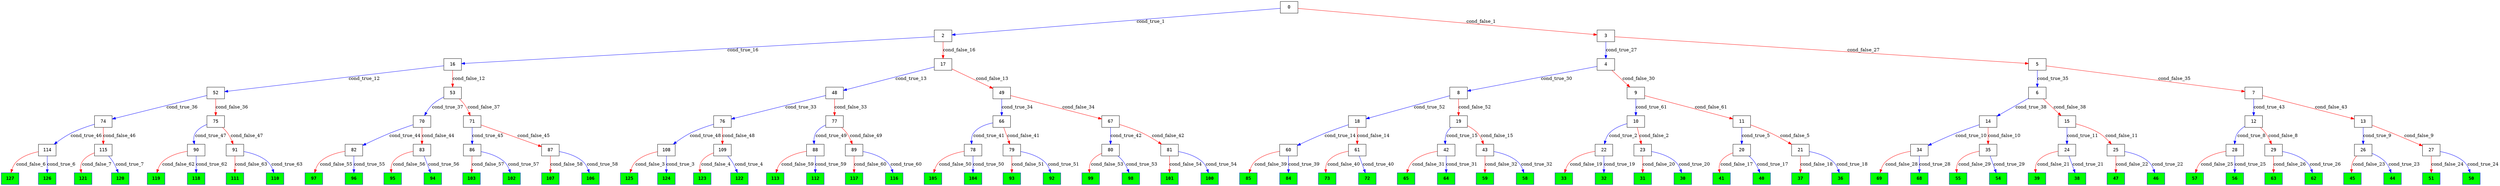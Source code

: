 digraph ExecutionTree {
	node [color=black fontname=Courier height=.5 shape=record]
	99 [color=blue, fillcolor=green, style=filled, fontcolor=black, fontname="Courier-Bold"]
	98 [color=blue, fillcolor=green, style=filled, fontcolor=black, fontname="Courier-Bold"]
	97 [color=blue, fillcolor=green, style=filled, fontcolor=black, fontname="Courier-Bold"]
	96 [color=blue, fillcolor=green, style=filled, fontcolor=black, fontname="Courier-Bold"]
	95 [color=blue, fillcolor=green, style=filled, fontcolor=black, fontname="Courier-Bold"]
	94 [color=blue, fillcolor=green, style=filled, fontcolor=black, fontname="Courier-Bold"]
	93 [color=blue, fillcolor=green, style=filled, fontcolor=black, fontname="Courier-Bold"]
	92 [color=blue, fillcolor=green, style=filled, fontcolor=black, fontname="Courier-Bold"]
	85 [color=blue, fillcolor=green, style=filled, fontcolor=black, fontname="Courier-Bold"]
	84 [color=blue, fillcolor=green, style=filled, fontcolor=black, fontname="Courier-Bold"]
	73 [color=blue, fillcolor=green, style=filled, fontcolor=black, fontname="Courier-Bold"]
	72 [color=blue, fillcolor=green, style=filled, fontcolor=black, fontname="Courier-Bold"]
	69 [color=blue, fillcolor=green, style=filled, fontcolor=black, fontname="Courier-Bold"]
	68 [color=blue, fillcolor=green, style=filled, fontcolor=black, fontname="Courier-Bold"]
	65 [color=blue, fillcolor=green, style=filled, fontcolor=black, fontname="Courier-Bold"]
	64 [color=blue, fillcolor=green, style=filled, fontcolor=black, fontname="Courier-Bold"]
	63 [color=blue, fillcolor=green, style=filled, fontcolor=black, fontname="Courier-Bold"]
	62 [color=blue, fillcolor=green, style=filled, fontcolor=black, fontname="Courier-Bold"]
	59 [color=blue, fillcolor=green, style=filled, fontcolor=black, fontname="Courier-Bold"]
	58 [color=blue, fillcolor=green, style=filled, fontcolor=black, fontname="Courier-Bold"]
	57 [color=blue, fillcolor=green, style=filled, fontcolor=black, fontname="Courier-Bold"]
	56 [color=blue, fillcolor=green, style=filled, fontcolor=black, fontname="Courier-Bold"]
	55 [color=blue, fillcolor=green, style=filled, fontcolor=black, fontname="Courier-Bold"]
	54 [color=blue, fillcolor=green, style=filled, fontcolor=black, fontname="Courier-Bold"]
	51 [color=blue, fillcolor=green, style=filled, fontcolor=black, fontname="Courier-Bold"]
	50 [color=blue, fillcolor=green, style=filled, fontcolor=black, fontname="Courier-Bold"]
	47 [color=blue, fillcolor=green, style=filled, fontcolor=black, fontname="Courier-Bold"]
	46 [color=blue, fillcolor=green, style=filled, fontcolor=black, fontname="Courier-Bold"]
	45 [color=blue, fillcolor=green, style=filled, fontcolor=black, fontname="Courier-Bold"]
	44 [color=blue, fillcolor=green, style=filled, fontcolor=black, fontname="Courier-Bold"]
	41 [color=blue, fillcolor=green, style=filled, fontcolor=black, fontname="Courier-Bold"]
	40 [color=blue, fillcolor=green, style=filled, fontcolor=black, fontname="Courier-Bold"]
	39 [color=blue, fillcolor=green, style=filled, fontcolor=black, fontname="Courier-Bold"]
	38 [color=blue, fillcolor=green, style=filled, fontcolor=black, fontname="Courier-Bold"]
	37 [color=blue, fillcolor=green, style=filled, fontcolor=black, fontname="Courier-Bold"]
	36 [color=blue, fillcolor=green, style=filled, fontcolor=black, fontname="Courier-Bold"]
	33 [color=blue, fillcolor=green, style=filled, fontcolor=black, fontname="Courier-Bold"]
	32 [color=blue, fillcolor=green, style=filled, fontcolor=black, fontname="Courier-Bold"]
	31 [color=blue, fillcolor=green, style=filled, fontcolor=black, fontname="Courier-Bold"]
	30 [color=blue, fillcolor=green, style=filled, fontcolor=black, fontname="Courier-Bold"]
	127 [color=blue, fillcolor=green, style=filled, fontcolor=black, fontname="Courier-Bold"]
	126 [color=blue, fillcolor=green, style=filled, fontcolor=black, fontname="Courier-Bold"]
	125 [color=blue, fillcolor=green, style=filled, fontcolor=black, fontname="Courier-Bold"]
	124 [color=blue, fillcolor=green, style=filled, fontcolor=black, fontname="Courier-Bold"]
	123 [color=blue, fillcolor=green, style=filled, fontcolor=black, fontname="Courier-Bold"]
	122 [color=blue, fillcolor=green, style=filled, fontcolor=black, fontname="Courier-Bold"]
	121 [color=blue, fillcolor=green, style=filled, fontcolor=black, fontname="Courier-Bold"]
	120 [color=blue, fillcolor=green, style=filled, fontcolor=black, fontname="Courier-Bold"]
	119 [color=blue, fillcolor=green, style=filled, fontcolor=black, fontname="Courier-Bold"]
	118 [color=blue, fillcolor=green, style=filled, fontcolor=black, fontname="Courier-Bold"]
	117 [color=blue, fillcolor=green, style=filled, fontcolor=black, fontname="Courier-Bold"]
	116 [color=blue, fillcolor=green, style=filled, fontcolor=black, fontname="Courier-Bold"]
	113 [color=blue, fillcolor=green, style=filled, fontcolor=black, fontname="Courier-Bold"]
	112 [color=blue, fillcolor=green, style=filled, fontcolor=black, fontname="Courier-Bold"]
	111 [color=blue, fillcolor=green, style=filled, fontcolor=black, fontname="Courier-Bold"]
	110 [color=blue, fillcolor=green, style=filled, fontcolor=black, fontname="Courier-Bold"]
	107 [color=blue, fillcolor=green, style=filled, fontcolor=black, fontname="Courier-Bold"]
	106 [color=blue, fillcolor=green, style=filled, fontcolor=black, fontname="Courier-Bold"]
	105 [color=blue, fillcolor=green, style=filled, fontcolor=black, fontname="Courier-Bold"]
	104 [color=blue, fillcolor=green, style=filled, fontcolor=black, fontname="Courier-Bold"]
	103 [color=blue, fillcolor=green, style=filled, fontcolor=black, fontname="Courier-Bold"]
	102 [color=blue, fillcolor=green, style=filled, fontcolor=black, fontname="Courier-Bold"]
	101 [color=blue, fillcolor=green, style=filled, fontcolor=black, fontname="Courier-Bold"]
	100 [color=blue, fillcolor=green, style=filled, fontcolor=black, fontname="Courier-Bold"]
	0 -> 2 [label=cond_true_1 color=blue]
	0 -> 3 [label=cond_false_1 color=red]
	2 -> 16 [label=cond_true_16 color=blue]
	2 -> 17 [label=cond_false_16 color=red]
	3 -> 4 [label=cond_true_27 color=blue]
	3 -> 5 [label=cond_false_27 color=red]
	10 -> 22 [label=cond_true_2 color=blue]
	10 -> 23 [label=cond_false_2 color=red]
	22 -> 32 [label=cond_true_19 color=blue]
	22 -> 33 [label=cond_false_19 color=red]
	23 -> 30 [label=cond_true_20 color=blue]
	23 -> 31 [label=cond_false_20 color=red]
	108 -> 124 [label=cond_true_3 color=blue]
	108 -> 125 [label=cond_false_3 color=red]
	109 -> 122 [label=cond_true_4 color=blue]
	109 -> 123 [label=cond_false_4 color=red]
	11 -> 20 [label=cond_true_5 color=blue]
	11 -> 21 [label=cond_false_5 color=red]
	20 -> 40 [label=cond_true_17 color=blue]
	20 -> 41 [label=cond_false_17 color=red]
	21 -> 36 [label=cond_true_18 color=blue]
	21 -> 37 [label=cond_false_18 color=red]
	114 -> 126 [label=cond_true_6 color=blue]
	114 -> 127 [label=cond_false_6 color=red]
	115 -> 120 [label=cond_true_7 color=blue]
	115 -> 121 [label=cond_false_7 color=red]
	12 -> 28 [label=cond_true_8 color=blue]
	12 -> 29 [label=cond_false_8 color=red]
	28 -> 56 [label=cond_true_25 color=blue]
	28 -> 57 [label=cond_false_25 color=red]
	29 -> 62 [label=cond_true_26 color=blue]
	29 -> 63 [label=cond_false_26 color=red]
	13 -> 26 [label=cond_true_9 color=blue]
	13 -> 27 [label=cond_false_9 color=red]
	26 -> 44 [label=cond_true_23 color=blue]
	26 -> 45 [label=cond_false_23 color=red]
	27 -> 50 [label=cond_true_24 color=blue]
	27 -> 51 [label=cond_false_24 color=red]
	14 -> 34 [label=cond_true_10 color=blue]
	14 -> 35 [label=cond_false_10 color=red]
	34 -> 68 [label=cond_true_28 color=blue]
	34 -> 69 [label=cond_false_28 color=red]
	35 -> 54 [label=cond_true_29 color=blue]
	35 -> 55 [label=cond_false_29 color=red]
	15 -> 24 [label=cond_true_11 color=blue]
	15 -> 25 [label=cond_false_11 color=red]
	24 -> 38 [label=cond_true_21 color=blue]
	24 -> 39 [label=cond_false_21 color=red]
	25 -> 46 [label=cond_true_22 color=blue]
	25 -> 47 [label=cond_false_22 color=red]
	16 -> 52 [label=cond_true_12 color=blue]
	16 -> 53 [label=cond_false_12 color=red]
	52 -> 74 [label=cond_true_36 color=blue]
	52 -> 75 [label=cond_false_36 color=red]
	53 -> 70 [label=cond_true_37 color=blue]
	53 -> 71 [label=cond_false_37 color=red]
	17 -> 48 [label=cond_true_13 color=blue]
	17 -> 49 [label=cond_false_13 color=red]
	48 -> 76 [label=cond_true_33 color=blue]
	48 -> 77 [label=cond_false_33 color=red]
	49 -> 66 [label=cond_true_34 color=blue]
	49 -> 67 [label=cond_false_34 color=red]
	18 -> 60 [label=cond_true_14 color=blue]
	18 -> 61 [label=cond_false_14 color=red]
	60 -> 84 [label=cond_true_39 color=blue]
	60 -> 85 [label=cond_false_39 color=red]
	61 -> 72 [label=cond_true_40 color=blue]
	61 -> 73 [label=cond_false_40 color=red]
	19 -> 42 [label=cond_true_15 color=blue]
	19 -> 43 [label=cond_false_15 color=red]
	42 -> 64 [label=cond_true_31 color=blue]
	42 -> 65 [label=cond_false_31 color=red]
	43 -> 58 [label=cond_true_32 color=blue]
	43 -> 59 [label=cond_false_32 color=red]
	4 -> 8 [label=cond_true_30 color=blue]
	4 -> 9 [label=cond_false_30 color=red]
	5 -> 6 [label=cond_true_35 color=blue]
	5 -> 7 [label=cond_false_35 color=red]
	8 -> 18 [label=cond_true_52 color=blue]
	8 -> 19 [label=cond_false_52 color=red]
	9 -> 10 [label=cond_true_61 color=blue]
	9 -> 11 [label=cond_false_61 color=red]
	76 -> 108 [label=cond_true_48 color=blue]
	76 -> 109 [label=cond_false_48 color=red]
	77 -> 88 [label=cond_true_49 color=blue]
	77 -> 89 [label=cond_false_49 color=red]
	66 -> 78 [label=cond_true_41 color=blue]
	66 -> 79 [label=cond_false_41 color=red]
	67 -> 80 [label=cond_true_42 color=blue]
	67 -> 81 [label=cond_false_42 color=red]
	6 -> 14 [label=cond_true_38 color=blue]
	6 -> 15 [label=cond_false_38 color=red]
	7 -> 12 [label=cond_true_43 color=blue]
	7 -> 13 [label=cond_false_43 color=red]
	74 -> 114 [label=cond_true_46 color=blue]
	74 -> 115 [label=cond_false_46 color=red]
	75 -> 90 [label=cond_true_47 color=blue]
	75 -> 91 [label=cond_false_47 color=red]
	70 -> 82 [label=cond_true_44 color=blue]
	70 -> 83 [label=cond_false_44 color=red]
	71 -> 86 [label=cond_true_45 color=blue]
	71 -> 87 [label=cond_false_45 color=red]
	78 -> 104 [label=cond_true_50 color=blue]
	78 -> 105 [label=cond_false_50 color=red]
	79 -> 92 [label=cond_true_51 color=blue]
	79 -> 93 [label=cond_false_51 color=red]
	80 -> 98 [label=cond_true_53 color=blue]
	80 -> 99 [label=cond_false_53 color=red]
	81 -> 100 [label=cond_true_54 color=blue]
	81 -> 101 [label=cond_false_54 color=red]
	82 -> 96 [label=cond_true_55 color=blue]
	82 -> 97 [label=cond_false_55 color=red]
	83 -> 94 [label=cond_true_56 color=blue]
	83 -> 95 [label=cond_false_56 color=red]
	86 -> 102 [label=cond_true_57 color=blue]
	86 -> 103 [label=cond_false_57 color=red]
	87 -> 106 [label=cond_true_58 color=blue]
	87 -> 107 [label=cond_false_58 color=red]
	90 -> 118 [label=cond_true_62 color=blue]
	90 -> 119 [label=cond_false_62 color=red]
	91 -> 110 [label=cond_true_63 color=blue]
	91 -> 111 [label=cond_false_63 color=red]
	88 -> 112 [label=cond_true_59 color=blue]
	88 -> 113 [label=cond_false_59 color=red]
	89 -> 116 [label=cond_true_60 color=blue]
	89 -> 117 [label=cond_false_60 color=red]
}

